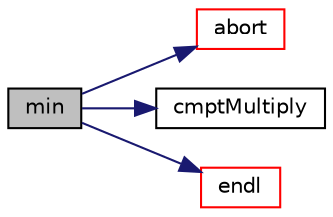 digraph "min"
{
  bgcolor="transparent";
  edge [fontname="Helvetica",fontsize="10",labelfontname="Helvetica",labelfontsize="10"];
  node [fontname="Helvetica",fontsize="10",shape=record];
  rankdir="LR";
  Node54392 [label="min",height=0.2,width=0.4,color="black", fillcolor="grey75", style="filled", fontcolor="black"];
  Node54392 -> Node54393 [color="midnightblue",fontsize="10",style="solid",fontname="Helvetica"];
  Node54393 [label="abort",height=0.2,width=0.4,color="red",URL="$a21851.html#a447107a607d03e417307c203fa5fb44b"];
  Node54392 -> Node54438 [color="midnightblue",fontsize="10",style="solid",fontname="Helvetica"];
  Node54438 [label="cmptMultiply",height=0.2,width=0.4,color="black",URL="$a21851.html#aa9d8965aaebcf396a2acfeed4942976b"];
  Node54392 -> Node54408 [color="midnightblue",fontsize="10",style="solid",fontname="Helvetica"];
  Node54408 [label="endl",height=0.2,width=0.4,color="red",URL="$a21851.html#a2db8fe02a0d3909e9351bb4275b23ce4",tooltip="Add newline and flush stream. "];
}
